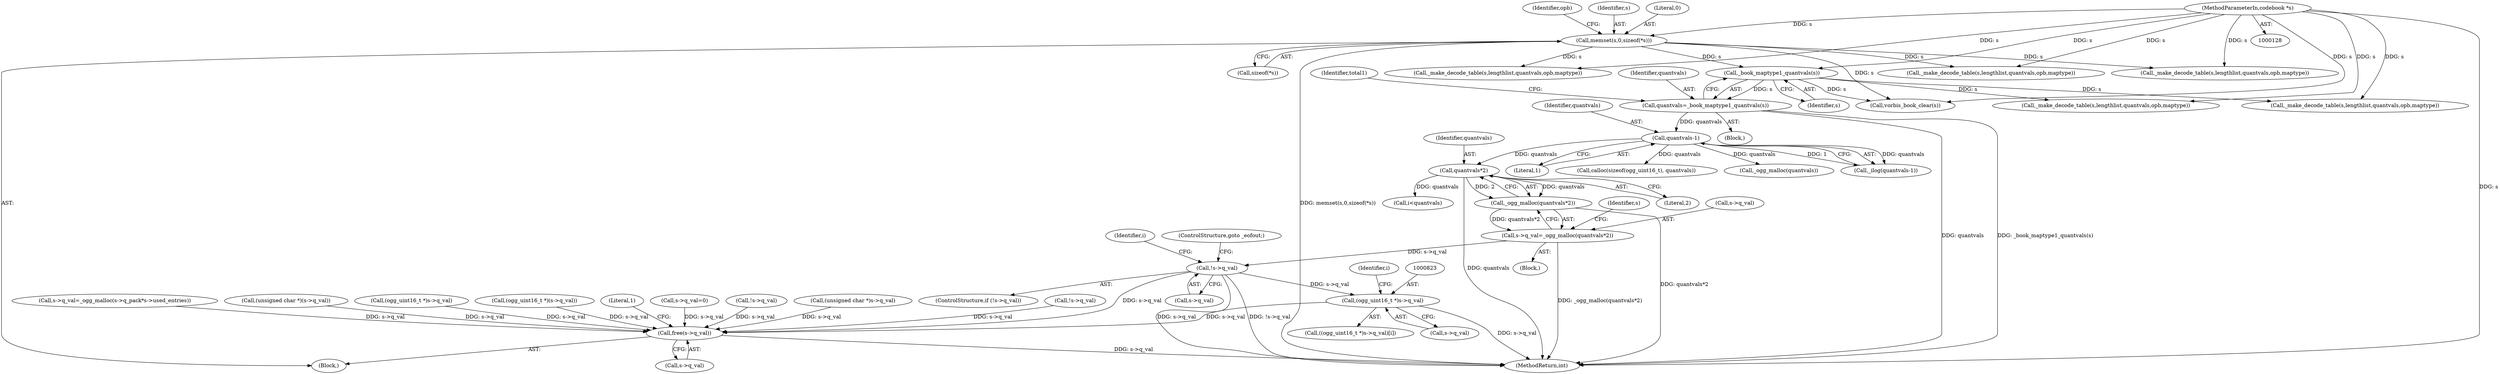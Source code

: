 digraph "0_Android_eeb4e45d5683f88488c083ecf142dc89bc3f0b47_8@pointer" {
"1000822" [label="(Call,(ogg_uint16_t *)s->q_val)"];
"1000806" [label="(Call,!s->q_val)"];
"1000797" [label="(Call,s->q_val=_ogg_malloc(quantvals*2))"];
"1000801" [label="(Call,_ogg_malloc(quantvals*2))"];
"1000802" [label="(Call,quantvals*2)"];
"1000622" [label="(Call,quantvals-1)"];
"1000582" [label="(Call,quantvals=_book_maptype1_quantvals(s))"];
"1000584" [label="(Call,_book_maptype1_quantvals(s))"];
"1000143" [label="(Call,memset(s,0,sizeof(*s)))"];
"1000130" [label="(MethodParameterIn,codebook *s)"];
"1001170" [label="(Call,free(s->q_val))"];
"1000813" [label="(Identifier,i)"];
"1000584" [label="(Call,_book_maptype1_quantvals(s))"];
"1000827" [label="(Identifier,i)"];
"1000822" [label="(Call,(ogg_uint16_t *)s->q_val)"];
"1001171" [label="(Call,s->q_val)"];
"1000801" [label="(Call,_ogg_malloc(quantvals*2))"];
"1000533" [label="(Block,)"];
"1000146" [label="(Call,sizeof(*s))"];
"1000970" [label="(Call,_make_decode_table(s,lengthlist,quantvals,opb,maptype))"];
"1000782" [label="(Call,(unsigned char *)s->q_val)"];
"1000573" [label="(Call,_make_decode_table(s,lengthlist,quantvals,opb,maptype))"];
"1000131" [label="(Block,)"];
"1000766" [label="(Call,!s->q_val)"];
"1000797" [label="(Call,s->q_val=_ogg_malloc(quantvals*2))"];
"1000144" [label="(Identifier,s)"];
"1000804" [label="(Literal,2)"];
"1001043" [label="(Call,s->q_val=_ogg_malloc(s->q_pack*s->used_entries))"];
"1000807" [label="(Call,s->q_val)"];
"1000805" [label="(ControlStructure,if (!s->q_val))"];
"1000806" [label="(Call,!s->q_val)"];
"1000650" [label="(Call,calloc(sizeof(ogg_uint16_t), quantvals))"];
"1001079" [label="(Call,(unsigned char *)(s->q_val))"];
"1000815" [label="(Call,i<quantvals)"];
"1000803" [label="(Identifier,quantvals)"];
"1001177" [label="(MethodReturn,int)"];
"1000589" [label="(Identifier,total1)"];
"1000810" [label="(ControlStructure,goto _eofout;)"];
"1000145" [label="(Literal,0)"];
"1000671" [label="(Call,(ogg_uint16_t *)s->q_val)"];
"1001111" [label="(Call,(ogg_uint16_t *)(s->q_val))"];
"1000796" [label="(Block,)"];
"1000821" [label="(Call,((ogg_uint16_t *)s->q_val)[i])"];
"1000130" [label="(MethodParameterIn,codebook *s)"];
"1000622" [label="(Call,quantvals-1)"];
"1000624" [label="(Literal,1)"];
"1000808" [label="(Identifier,s)"];
"1000582" [label="(Call,quantvals=_book_maptype1_quantvals(s))"];
"1000733" [label="(Call,_make_decode_table(s,lengthlist,quantvals,opb,maptype))"];
"1001166" [label="(Call,vorbis_book_clear(s))"];
"1000623" [label="(Identifier,quantvals)"];
"1001176" [label="(Literal,1)"];
"1001170" [label="(Call,free(s->q_val))"];
"1000152" [label="(Identifier,opb)"];
"1000745" [label="(Call,s->q_val=0)"];
"1000655" [label="(Call,!s->q_val)"];
"1000802" [label="(Call,quantvals*2)"];
"1000583" [label="(Identifier,quantvals)"];
"1000763" [label="(Call,_ogg_malloc(quantvals))"];
"1000621" [label="(Call,_ilog(quantvals-1))"];
"1000585" [label="(Identifier,s)"];
"1000893" [label="(Call,_make_decode_table(s,lengthlist,quantvals,opb,maptype))"];
"1001021" [label="(Call,_make_decode_table(s,lengthlist,quantvals,opb,maptype))"];
"1000798" [label="(Call,s->q_val)"];
"1000824" [label="(Call,s->q_val)"];
"1000143" [label="(Call,memset(s,0,sizeof(*s)))"];
"1000822" -> "1000821"  [label="AST: "];
"1000822" -> "1000824"  [label="CFG: "];
"1000823" -> "1000822"  [label="AST: "];
"1000824" -> "1000822"  [label="AST: "];
"1000827" -> "1000822"  [label="CFG: "];
"1000822" -> "1001177"  [label="DDG: s->q_val"];
"1000806" -> "1000822"  [label="DDG: s->q_val"];
"1000822" -> "1001170"  [label="DDG: s->q_val"];
"1000806" -> "1000805"  [label="AST: "];
"1000806" -> "1000807"  [label="CFG: "];
"1000807" -> "1000806"  [label="AST: "];
"1000810" -> "1000806"  [label="CFG: "];
"1000813" -> "1000806"  [label="CFG: "];
"1000806" -> "1001177"  [label="DDG: s->q_val"];
"1000806" -> "1001177"  [label="DDG: !s->q_val"];
"1000797" -> "1000806"  [label="DDG: s->q_val"];
"1000806" -> "1001170"  [label="DDG: s->q_val"];
"1000797" -> "1000796"  [label="AST: "];
"1000797" -> "1000801"  [label="CFG: "];
"1000798" -> "1000797"  [label="AST: "];
"1000801" -> "1000797"  [label="AST: "];
"1000808" -> "1000797"  [label="CFG: "];
"1000797" -> "1001177"  [label="DDG: _ogg_malloc(quantvals*2)"];
"1000801" -> "1000797"  [label="DDG: quantvals*2"];
"1000801" -> "1000802"  [label="CFG: "];
"1000802" -> "1000801"  [label="AST: "];
"1000801" -> "1001177"  [label="DDG: quantvals*2"];
"1000802" -> "1000801"  [label="DDG: quantvals"];
"1000802" -> "1000801"  [label="DDG: 2"];
"1000802" -> "1000804"  [label="CFG: "];
"1000803" -> "1000802"  [label="AST: "];
"1000804" -> "1000802"  [label="AST: "];
"1000802" -> "1001177"  [label="DDG: quantvals"];
"1000622" -> "1000802"  [label="DDG: quantvals"];
"1000802" -> "1000815"  [label="DDG: quantvals"];
"1000622" -> "1000621"  [label="AST: "];
"1000622" -> "1000624"  [label="CFG: "];
"1000623" -> "1000622"  [label="AST: "];
"1000624" -> "1000622"  [label="AST: "];
"1000621" -> "1000622"  [label="CFG: "];
"1000622" -> "1000621"  [label="DDG: quantvals"];
"1000622" -> "1000621"  [label="DDG: 1"];
"1000582" -> "1000622"  [label="DDG: quantvals"];
"1000622" -> "1000650"  [label="DDG: quantvals"];
"1000622" -> "1000763"  [label="DDG: quantvals"];
"1000582" -> "1000533"  [label="AST: "];
"1000582" -> "1000584"  [label="CFG: "];
"1000583" -> "1000582"  [label="AST: "];
"1000584" -> "1000582"  [label="AST: "];
"1000589" -> "1000582"  [label="CFG: "];
"1000582" -> "1001177"  [label="DDG: quantvals"];
"1000582" -> "1001177"  [label="DDG: _book_maptype1_quantvals(s)"];
"1000584" -> "1000582"  [label="DDG: s"];
"1000584" -> "1000585"  [label="CFG: "];
"1000585" -> "1000584"  [label="AST: "];
"1000143" -> "1000584"  [label="DDG: s"];
"1000130" -> "1000584"  [label="DDG: s"];
"1000584" -> "1000733"  [label="DDG: s"];
"1000584" -> "1000893"  [label="DDG: s"];
"1000584" -> "1001166"  [label="DDG: s"];
"1000143" -> "1000131"  [label="AST: "];
"1000143" -> "1000146"  [label="CFG: "];
"1000144" -> "1000143"  [label="AST: "];
"1000145" -> "1000143"  [label="AST: "];
"1000146" -> "1000143"  [label="AST: "];
"1000152" -> "1000143"  [label="CFG: "];
"1000143" -> "1001177"  [label="DDG: memset(s,0,sizeof(*s))"];
"1000130" -> "1000143"  [label="DDG: s"];
"1000143" -> "1000573"  [label="DDG: s"];
"1000143" -> "1000970"  [label="DDG: s"];
"1000143" -> "1001021"  [label="DDG: s"];
"1000143" -> "1001166"  [label="DDG: s"];
"1000130" -> "1000128"  [label="AST: "];
"1000130" -> "1001177"  [label="DDG: s"];
"1000130" -> "1000573"  [label="DDG: s"];
"1000130" -> "1000733"  [label="DDG: s"];
"1000130" -> "1000893"  [label="DDG: s"];
"1000130" -> "1000970"  [label="DDG: s"];
"1000130" -> "1001021"  [label="DDG: s"];
"1000130" -> "1001166"  [label="DDG: s"];
"1001170" -> "1000131"  [label="AST: "];
"1001170" -> "1001171"  [label="CFG: "];
"1001171" -> "1001170"  [label="AST: "];
"1001176" -> "1001170"  [label="CFG: "];
"1001170" -> "1001177"  [label="DDG: s->q_val"];
"1001111" -> "1001170"  [label="DDG: s->q_val"];
"1001043" -> "1001170"  [label="DDG: s->q_val"];
"1001079" -> "1001170"  [label="DDG: s->q_val"];
"1000671" -> "1001170"  [label="DDG: s->q_val"];
"1000655" -> "1001170"  [label="DDG: s->q_val"];
"1000766" -> "1001170"  [label="DDG: s->q_val"];
"1000745" -> "1001170"  [label="DDG: s->q_val"];
"1000782" -> "1001170"  [label="DDG: s->q_val"];
}
